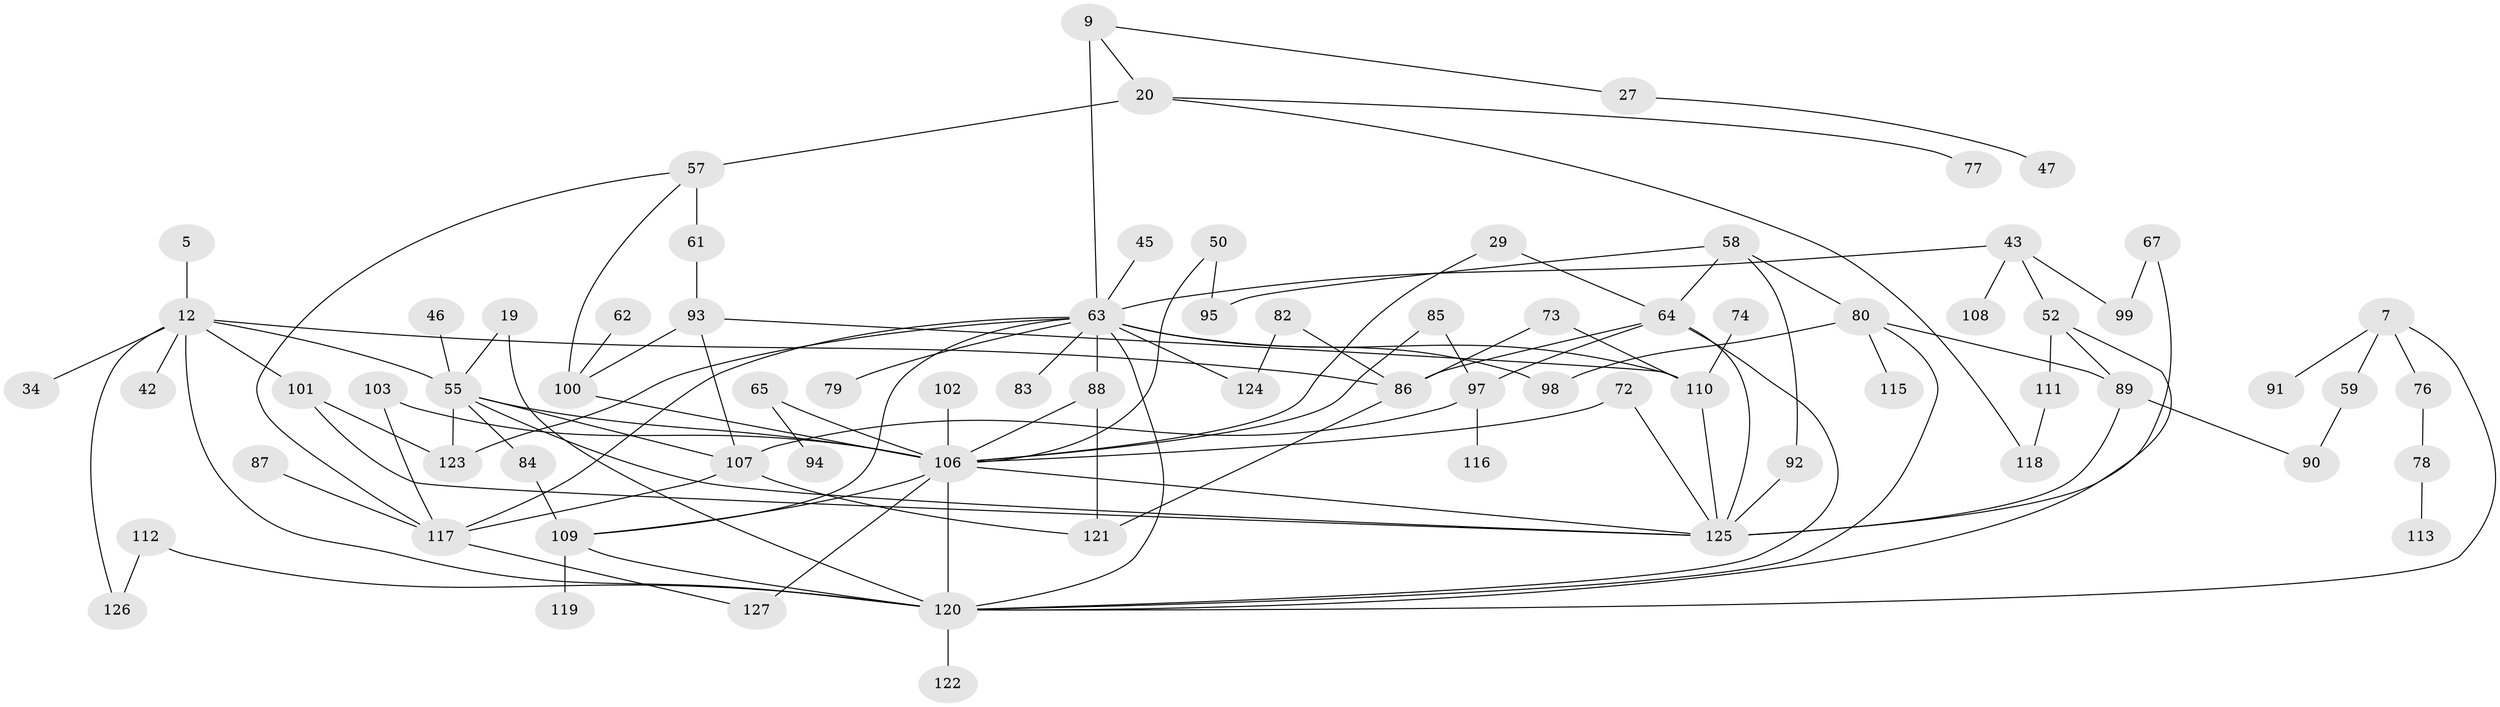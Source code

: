 // original degree distribution, {5: 0.10236220472440945, 9: 0.007874015748031496, 4: 0.09448818897637795, 3: 0.25196850393700787, 1: 0.1889763779527559, 7: 0.031496062992125984, 6: 0.031496062992125984, 2: 0.29133858267716534}
// Generated by graph-tools (version 1.1) at 2025/45/03/04/25 21:45:20]
// undirected, 76 vertices, 115 edges
graph export_dot {
graph [start="1"]
  node [color=gray90,style=filled];
  5;
  7;
  9;
  12 [super="+1"];
  19;
  20 [super="+13"];
  27;
  29;
  34;
  42;
  43 [super="+41"];
  45 [super="+40"];
  46;
  47;
  50;
  52 [super="+23"];
  55 [super="+8+44"];
  57 [super="+22"];
  58;
  59;
  61 [super="+39"];
  62;
  63 [super="+18+37"];
  64 [super="+26"];
  65;
  67;
  72;
  73;
  74;
  76;
  77;
  78;
  79;
  80 [super="+53"];
  82;
  83;
  84;
  85;
  86 [super="+70+38"];
  87;
  88 [super="+69+71"];
  89;
  90;
  91;
  92;
  93 [super="+66"];
  94;
  95;
  97 [super="+56"];
  98;
  99;
  100 [super="+54"];
  101 [super="+96"];
  102;
  103 [super="+68"];
  106 [super="+81+3+14+28+48"];
  107 [super="+33"];
  108;
  109 [super="+51"];
  110 [super="+105+75"];
  111;
  112;
  113;
  115;
  116;
  117 [super="+60"];
  118;
  119;
  120 [super="+6+2"];
  121;
  122;
  123 [super="+10"];
  124;
  125 [super="+32+36"];
  126 [super="+114"];
  127;
  5 -- 12;
  7 -- 59;
  7 -- 76;
  7 -- 91;
  7 -- 120;
  9 -- 27;
  9 -- 63 [weight=3];
  9 -- 20;
  12 -- 34;
  12 -- 42;
  12 -- 86;
  12 -- 120 [weight=2];
  12 -- 55;
  12 -- 101;
  12 -- 126;
  19 -- 55;
  19 -- 120;
  20 -- 77;
  20 -- 118;
  20 -- 57 [weight=2];
  27 -- 47;
  29 -- 64;
  29 -- 106;
  43 -- 99;
  43 -- 63;
  43 -- 108;
  43 -- 52;
  45 -- 63 [weight=2];
  46 -- 55;
  50 -- 95;
  50 -- 106;
  52 -- 89;
  52 -- 120;
  52 -- 111;
  55 -- 123;
  55 -- 125;
  55 -- 107 [weight=2];
  55 -- 84;
  55 -- 106;
  57 -- 100;
  57 -- 61;
  57 -- 117;
  58 -- 95;
  58 -- 80;
  58 -- 92;
  58 -- 64;
  59 -- 90;
  61 -- 93;
  62 -- 100;
  63 -- 124;
  63 -- 98;
  63 -- 117;
  63 -- 120;
  63 -- 79;
  63 -- 83;
  63 -- 123;
  63 -- 109;
  63 -- 88;
  63 -- 110 [weight=2];
  64 -- 120 [weight=2];
  64 -- 125 [weight=3];
  64 -- 97;
  64 -- 86;
  65 -- 94;
  65 -- 106;
  67 -- 99;
  67 -- 125;
  72 -- 125;
  72 -- 106;
  73 -- 86;
  73 -- 110;
  74 -- 110;
  76 -- 78;
  78 -- 113;
  80 -- 98;
  80 -- 115;
  80 -- 89 [weight=2];
  80 -- 120;
  82 -- 124;
  82 -- 86;
  84 -- 109;
  85 -- 106;
  85 -- 97;
  86 -- 121;
  87 -- 117;
  88 -- 121;
  88 -- 106;
  89 -- 90;
  89 -- 125;
  92 -- 125;
  93 -- 100 [weight=2];
  93 -- 107;
  93 -- 110 [weight=2];
  97 -- 116;
  97 -- 107;
  100 -- 106;
  101 -- 123;
  101 -- 125 [weight=2];
  102 -- 106;
  103 -- 106 [weight=3];
  103 -- 117;
  106 -- 125;
  106 -- 120;
  106 -- 109;
  106 -- 127;
  107 -- 121;
  107 -- 117;
  109 -- 119;
  109 -- 120;
  110 -- 125;
  111 -- 118;
  112 -- 120 [weight=2];
  112 -- 126;
  117 -- 127;
  120 -- 122 [weight=2];
}
